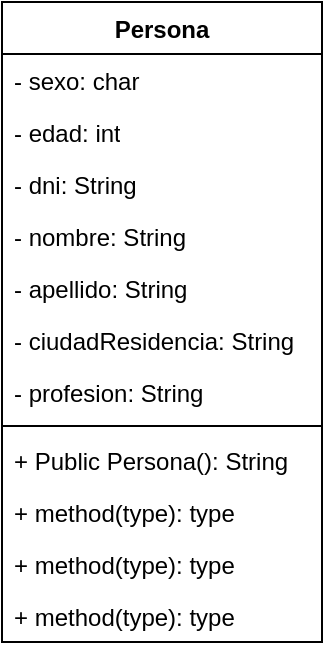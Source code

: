 <mxfile version="26.0.4">
  <diagram id="C5RBs43oDa-KdzZeNtuy" name="Page-1">
    <mxGraphModel dx="2074" dy="1197" grid="1" gridSize="10" guides="1" tooltips="1" connect="1" arrows="1" fold="1" page="1" pageScale="1" pageWidth="827" pageHeight="1169" background="none" math="0" shadow="0">
      <root>
        <mxCell id="WIyWlLk6GJQsqaUBKTNV-0" />
        <mxCell id="WIyWlLk6GJQsqaUBKTNV-1" parent="WIyWlLk6GJQsqaUBKTNV-0" />
        <mxCell id="UVhrQCwGrT_3dY3yA3XA-4" value="Persona&lt;div&gt;&lt;br&gt;&lt;/div&gt;" style="swimlane;fontStyle=1;align=center;verticalAlign=top;childLayout=stackLayout;horizontal=1;startSize=26;horizontalStack=0;resizeParent=1;resizeParentMax=0;resizeLast=0;collapsible=1;marginBottom=0;whiteSpace=wrap;html=1;" parent="WIyWlLk6GJQsqaUBKTNV-1" vertex="1">
          <mxGeometry x="320" y="130" width="160" height="320" as="geometry" />
        </mxCell>
        <mxCell id="UVhrQCwGrT_3dY3yA3XA-8" value="- sexo: char" style="text;strokeColor=none;fillColor=none;align=left;verticalAlign=top;spacingLeft=4;spacingRight=4;overflow=hidden;rotatable=0;points=[[0,0.5],[1,0.5]];portConstraint=eastwest;whiteSpace=wrap;html=1;" parent="UVhrQCwGrT_3dY3yA3XA-4" vertex="1">
          <mxGeometry y="26" width="160" height="26" as="geometry" />
        </mxCell>
        <mxCell id="UVhrQCwGrT_3dY3yA3XA-5" value="- edad: int" style="text;strokeColor=none;fillColor=none;align=left;verticalAlign=top;spacingLeft=4;spacingRight=4;overflow=hidden;rotatable=0;points=[[0,0.5],[1,0.5]];portConstraint=eastwest;whiteSpace=wrap;html=1;" parent="UVhrQCwGrT_3dY3yA3XA-4" vertex="1">
          <mxGeometry y="52" width="160" height="26" as="geometry" />
        </mxCell>
        <mxCell id="UVhrQCwGrT_3dY3yA3XA-9" value="- dni: String" style="text;strokeColor=none;fillColor=none;align=left;verticalAlign=top;spacingLeft=4;spacingRight=4;overflow=hidden;rotatable=0;points=[[0,0.5],[1,0.5]];portConstraint=eastwest;whiteSpace=wrap;html=1;" parent="UVhrQCwGrT_3dY3yA3XA-4" vertex="1">
          <mxGeometry y="78" width="160" height="26" as="geometry" />
        </mxCell>
        <mxCell id="UVhrQCwGrT_3dY3yA3XA-10" value="- nombre: String" style="text;strokeColor=none;fillColor=none;align=left;verticalAlign=top;spacingLeft=4;spacingRight=4;overflow=hidden;rotatable=0;points=[[0,0.5],[1,0.5]];portConstraint=eastwest;whiteSpace=wrap;html=1;" parent="UVhrQCwGrT_3dY3yA3XA-4" vertex="1">
          <mxGeometry y="104" width="160" height="26" as="geometry" />
        </mxCell>
        <mxCell id="UVhrQCwGrT_3dY3yA3XA-11" value="- apellido: String" style="text;strokeColor=none;fillColor=none;align=left;verticalAlign=top;spacingLeft=4;spacingRight=4;overflow=hidden;rotatable=0;points=[[0,0.5],[1,0.5]];portConstraint=eastwest;whiteSpace=wrap;html=1;" parent="UVhrQCwGrT_3dY3yA3XA-4" vertex="1">
          <mxGeometry y="130" width="160" height="26" as="geometry" />
        </mxCell>
        <mxCell id="UVhrQCwGrT_3dY3yA3XA-12" value="- ciudadResidencia: String" style="text;strokeColor=none;fillColor=none;align=left;verticalAlign=top;spacingLeft=4;spacingRight=4;overflow=hidden;rotatable=0;points=[[0,0.5],[1,0.5]];portConstraint=eastwest;whiteSpace=wrap;html=1;" parent="UVhrQCwGrT_3dY3yA3XA-4" vertex="1">
          <mxGeometry y="156" width="160" height="26" as="geometry" />
        </mxCell>
        <mxCell id="UVhrQCwGrT_3dY3yA3XA-16" value="- profesion: String" style="text;strokeColor=none;fillColor=none;align=left;verticalAlign=top;spacingLeft=4;spacingRight=4;overflow=hidden;rotatable=0;points=[[0,0.5],[1,0.5]];portConstraint=eastwest;whiteSpace=wrap;html=1;" parent="UVhrQCwGrT_3dY3yA3XA-4" vertex="1">
          <mxGeometry y="182" width="160" height="26" as="geometry" />
        </mxCell>
        <mxCell id="UVhrQCwGrT_3dY3yA3XA-6" value="" style="line;strokeWidth=1;fillColor=none;align=left;verticalAlign=middle;spacingTop=-1;spacingLeft=3;spacingRight=3;rotatable=0;labelPosition=right;points=[];portConstraint=eastwest;strokeColor=inherit;" parent="UVhrQCwGrT_3dY3yA3XA-4" vertex="1">
          <mxGeometry y="208" width="160" height="8" as="geometry" />
        </mxCell>
        <mxCell id="UVhrQCwGrT_3dY3yA3XA-13" value="&lt;span style=&quot;text-wrap: nowrap;&quot;&gt;+ Public Persona(): String&lt;/span&gt;" style="text;strokeColor=none;fillColor=none;align=left;verticalAlign=top;spacingLeft=4;spacingRight=4;overflow=hidden;rotatable=0;points=[[0,0.5],[1,0.5]];portConstraint=eastwest;whiteSpace=wrap;html=1;" parent="UVhrQCwGrT_3dY3yA3XA-4" vertex="1">
          <mxGeometry y="216" width="160" height="26" as="geometry" />
        </mxCell>
        <mxCell id="UVhrQCwGrT_3dY3yA3XA-7" value="+ method(type): type" style="text;strokeColor=none;fillColor=none;align=left;verticalAlign=top;spacingLeft=4;spacingRight=4;overflow=hidden;rotatable=0;points=[[0,0.5],[1,0.5]];portConstraint=eastwest;whiteSpace=wrap;html=1;" parent="UVhrQCwGrT_3dY3yA3XA-4" vertex="1">
          <mxGeometry y="242" width="160" height="26" as="geometry" />
        </mxCell>
        <mxCell id="UVhrQCwGrT_3dY3yA3XA-14" value="+ method(type): type" style="text;strokeColor=none;fillColor=none;align=left;verticalAlign=top;spacingLeft=4;spacingRight=4;overflow=hidden;rotatable=0;points=[[0,0.5],[1,0.5]];portConstraint=eastwest;whiteSpace=wrap;html=1;" parent="UVhrQCwGrT_3dY3yA3XA-4" vertex="1">
          <mxGeometry y="268" width="160" height="26" as="geometry" />
        </mxCell>
        <mxCell id="UVhrQCwGrT_3dY3yA3XA-15" value="+ method(type): type" style="text;strokeColor=none;fillColor=none;align=left;verticalAlign=top;spacingLeft=4;spacingRight=4;overflow=hidden;rotatable=0;points=[[0,0.5],[1,0.5]];portConstraint=eastwest;whiteSpace=wrap;html=1;" parent="UVhrQCwGrT_3dY3yA3XA-4" vertex="1">
          <mxGeometry y="294" width="160" height="26" as="geometry" />
        </mxCell>
      </root>
    </mxGraphModel>
  </diagram>
</mxfile>
